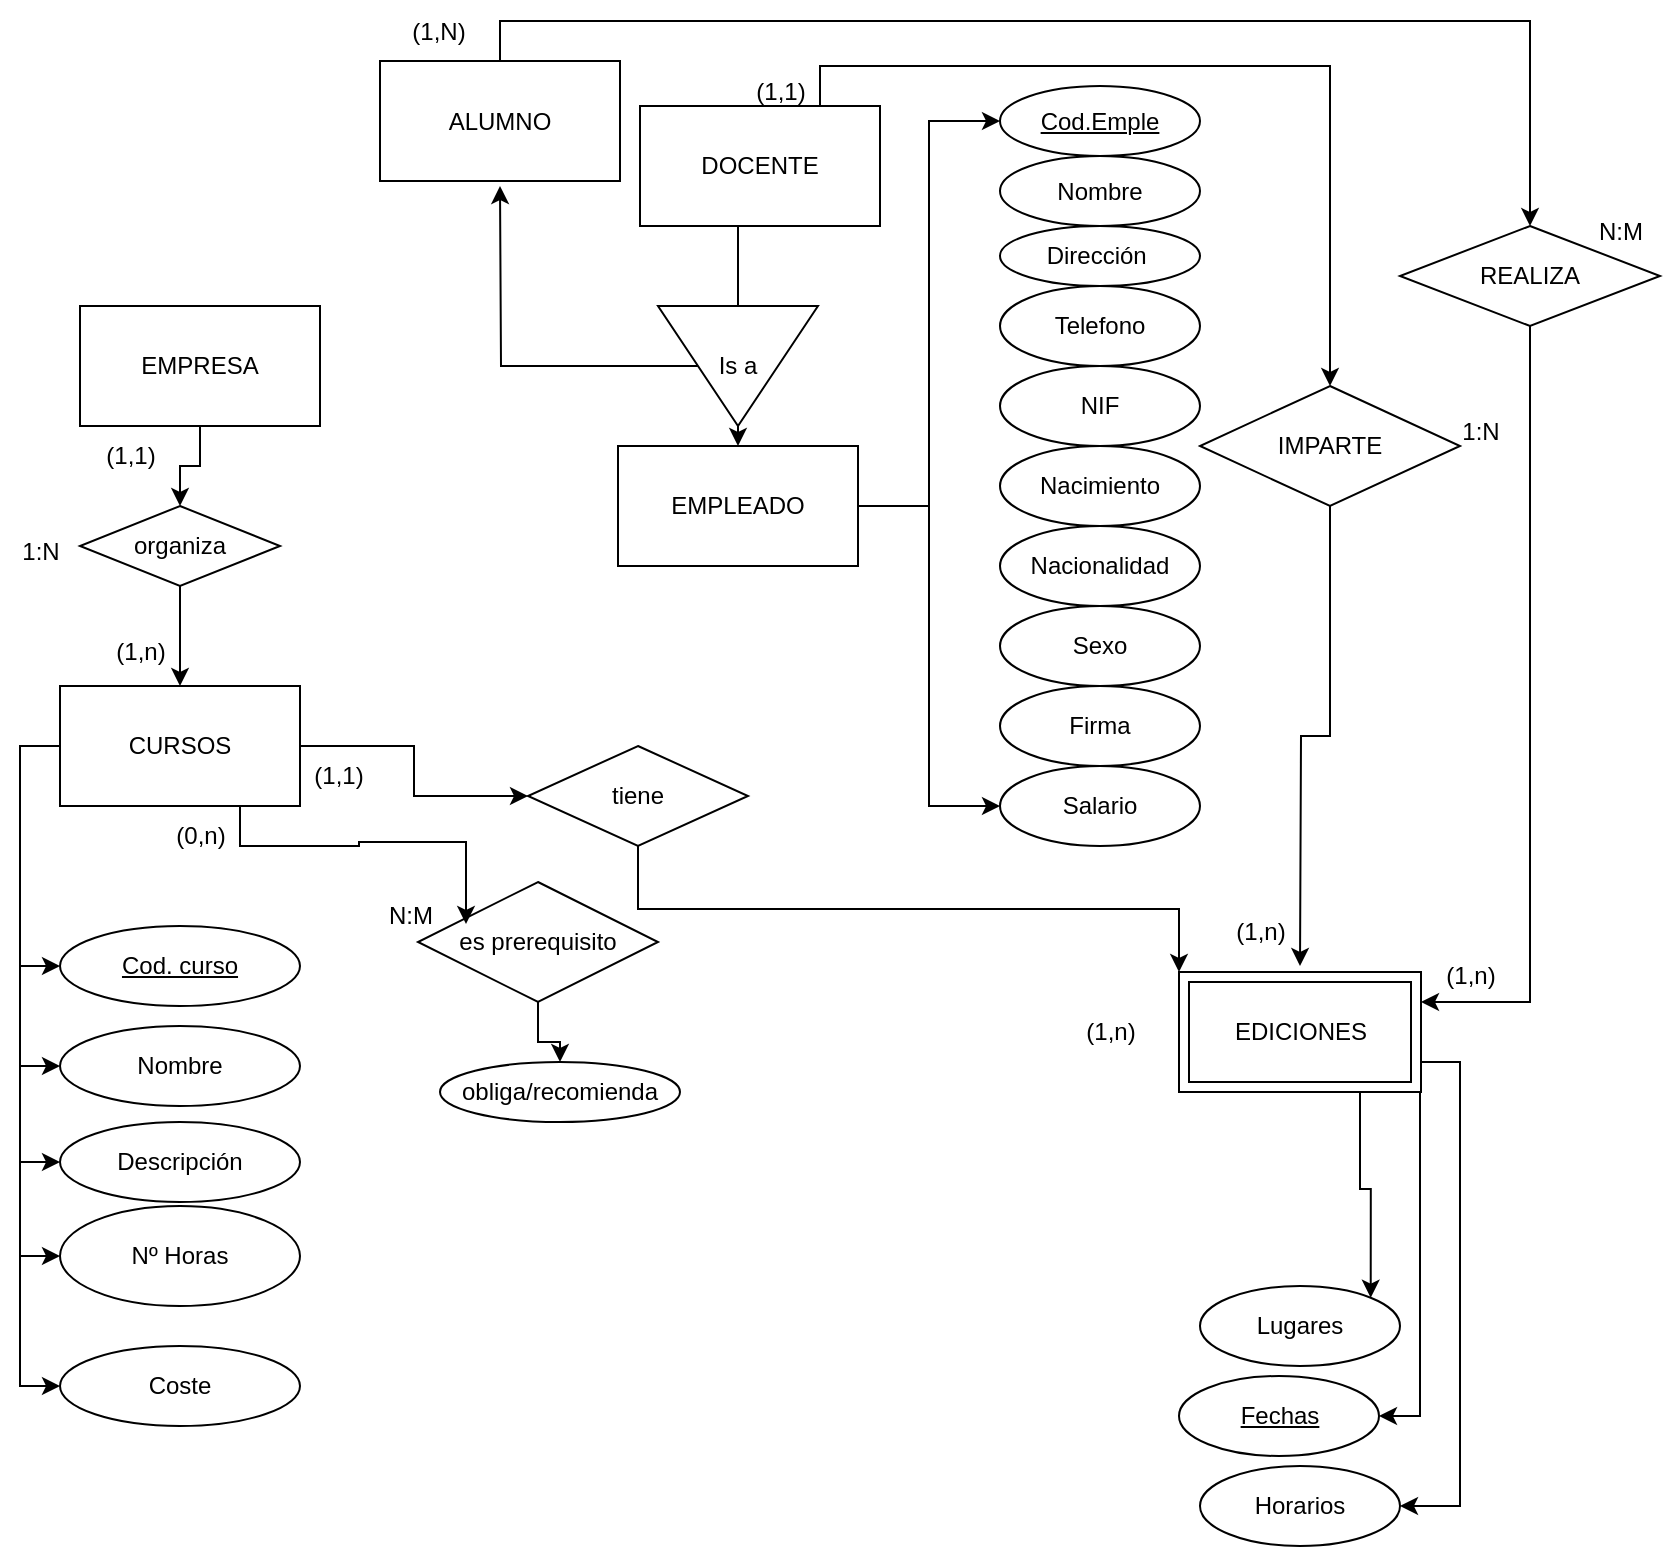<mxfile version="22.0.2" type="device">
  <diagram name="Página-1" id="9pl-J5FTXQIVaU8alMAR">
    <mxGraphModel dx="996" dy="1996" grid="1" gridSize="10" guides="1" tooltips="1" connect="1" arrows="1" fold="1" page="1" pageScale="1" pageWidth="827" pageHeight="1169" math="0" shadow="0">
      <root>
        <mxCell id="0" />
        <mxCell id="1" parent="0" />
        <mxCell id="3PM7LBWE8S_9KVwZRtls-3" value="" style="edgeStyle=orthogonalEdgeStyle;rounded=0;orthogonalLoop=1;jettySize=auto;html=1;" edge="1" parent="1" source="3PM7LBWE8S_9KVwZRtls-1" target="3PM7LBWE8S_9KVwZRtls-2">
          <mxGeometry relative="1" as="geometry" />
        </mxCell>
        <mxCell id="3PM7LBWE8S_9KVwZRtls-1" value="EMPRESA" style="rounded=0;whiteSpace=wrap;html=1;" vertex="1" parent="1">
          <mxGeometry x="80" y="30" width="120" height="60" as="geometry" />
        </mxCell>
        <mxCell id="3PM7LBWE8S_9KVwZRtls-5" value="" style="edgeStyle=orthogonalEdgeStyle;rounded=0;orthogonalLoop=1;jettySize=auto;html=1;" edge="1" parent="1" source="3PM7LBWE8S_9KVwZRtls-2" target="3PM7LBWE8S_9KVwZRtls-4">
          <mxGeometry relative="1" as="geometry" />
        </mxCell>
        <mxCell id="3PM7LBWE8S_9KVwZRtls-2" value="organiza" style="rhombus;whiteSpace=wrap;html=1;rounded=0;" vertex="1" parent="1">
          <mxGeometry x="80" y="130" width="100" height="40" as="geometry" />
        </mxCell>
        <mxCell id="3PM7LBWE8S_9KVwZRtls-11" style="edgeStyle=orthogonalEdgeStyle;rounded=0;orthogonalLoop=1;jettySize=auto;html=1;exitX=0;exitY=0.5;exitDx=0;exitDy=0;entryX=0;entryY=0.5;entryDx=0;entryDy=0;" edge="1" parent="1" source="3PM7LBWE8S_9KVwZRtls-4" target="3PM7LBWE8S_9KVwZRtls-6">
          <mxGeometry relative="1" as="geometry" />
        </mxCell>
        <mxCell id="3PM7LBWE8S_9KVwZRtls-12" style="edgeStyle=orthogonalEdgeStyle;rounded=0;orthogonalLoop=1;jettySize=auto;html=1;exitX=0;exitY=0.5;exitDx=0;exitDy=0;entryX=0;entryY=0.5;entryDx=0;entryDy=0;" edge="1" parent="1" source="3PM7LBWE8S_9KVwZRtls-4" target="3PM7LBWE8S_9KVwZRtls-7">
          <mxGeometry relative="1" as="geometry" />
        </mxCell>
        <mxCell id="3PM7LBWE8S_9KVwZRtls-13" style="edgeStyle=orthogonalEdgeStyle;rounded=0;orthogonalLoop=1;jettySize=auto;html=1;exitX=0;exitY=0.5;exitDx=0;exitDy=0;entryX=0;entryY=0.5;entryDx=0;entryDy=0;" edge="1" parent="1" source="3PM7LBWE8S_9KVwZRtls-4" target="3PM7LBWE8S_9KVwZRtls-8">
          <mxGeometry relative="1" as="geometry" />
        </mxCell>
        <mxCell id="3PM7LBWE8S_9KVwZRtls-14" style="edgeStyle=orthogonalEdgeStyle;rounded=0;orthogonalLoop=1;jettySize=auto;html=1;exitX=0;exitY=0.5;exitDx=0;exitDy=0;entryX=0;entryY=0.5;entryDx=0;entryDy=0;" edge="1" parent="1" source="3PM7LBWE8S_9KVwZRtls-4" target="3PM7LBWE8S_9KVwZRtls-9">
          <mxGeometry relative="1" as="geometry" />
        </mxCell>
        <mxCell id="3PM7LBWE8S_9KVwZRtls-15" style="edgeStyle=orthogonalEdgeStyle;rounded=0;orthogonalLoop=1;jettySize=auto;html=1;exitX=0;exitY=0.5;exitDx=0;exitDy=0;entryX=0;entryY=0.5;entryDx=0;entryDy=0;" edge="1" parent="1" source="3PM7LBWE8S_9KVwZRtls-4" target="3PM7LBWE8S_9KVwZRtls-10">
          <mxGeometry relative="1" as="geometry" />
        </mxCell>
        <mxCell id="3PM7LBWE8S_9KVwZRtls-4" value="CURSOS" style="whiteSpace=wrap;html=1;rounded=0;" vertex="1" parent="1">
          <mxGeometry x="70" y="220" width="120" height="60" as="geometry" />
        </mxCell>
        <mxCell id="3PM7LBWE8S_9KVwZRtls-6" value="Coste" style="ellipse;whiteSpace=wrap;html=1;" vertex="1" parent="1">
          <mxGeometry x="70" y="550" width="120" height="40" as="geometry" />
        </mxCell>
        <mxCell id="3PM7LBWE8S_9KVwZRtls-7" value="Nº Horas" style="ellipse;whiteSpace=wrap;html=1;" vertex="1" parent="1">
          <mxGeometry x="70" y="480" width="120" height="50" as="geometry" />
        </mxCell>
        <mxCell id="3PM7LBWE8S_9KVwZRtls-8" value="Descripción" style="ellipse;whiteSpace=wrap;html=1;" vertex="1" parent="1">
          <mxGeometry x="70" y="438" width="120" height="40" as="geometry" />
        </mxCell>
        <mxCell id="3PM7LBWE8S_9KVwZRtls-9" value="Nombre" style="ellipse;whiteSpace=wrap;html=1;" vertex="1" parent="1">
          <mxGeometry x="70" y="390" width="120" height="40" as="geometry" />
        </mxCell>
        <mxCell id="3PM7LBWE8S_9KVwZRtls-10" value="&lt;u&gt;Cod. curso&lt;/u&gt;" style="ellipse;whiteSpace=wrap;html=1;" vertex="1" parent="1">
          <mxGeometry x="70" y="340" width="120" height="40" as="geometry" />
        </mxCell>
        <mxCell id="3PM7LBWE8S_9KVwZRtls-51" style="edgeStyle=orthogonalEdgeStyle;rounded=0;orthogonalLoop=1;jettySize=auto;html=1;exitX=1;exitY=0.75;exitDx=0;exitDy=0;entryX=1;entryY=0.5;entryDx=0;entryDy=0;" edge="1" parent="1" source="3PM7LBWE8S_9KVwZRtls-16" target="3PM7LBWE8S_9KVwZRtls-43">
          <mxGeometry relative="1" as="geometry" />
        </mxCell>
        <mxCell id="3PM7LBWE8S_9KVwZRtls-52" style="edgeStyle=orthogonalEdgeStyle;rounded=0;orthogonalLoop=1;jettySize=auto;html=1;exitX=1;exitY=1;exitDx=0;exitDy=0;entryX=1;entryY=0.5;entryDx=0;entryDy=0;" edge="1" parent="1" source="3PM7LBWE8S_9KVwZRtls-16" target="3PM7LBWE8S_9KVwZRtls-44">
          <mxGeometry relative="1" as="geometry" />
        </mxCell>
        <mxCell id="3PM7LBWE8S_9KVwZRtls-53" style="edgeStyle=orthogonalEdgeStyle;rounded=0;orthogonalLoop=1;jettySize=auto;html=1;exitX=0.75;exitY=1;exitDx=0;exitDy=0;entryX=1;entryY=0;entryDx=0;entryDy=0;" edge="1" parent="1" source="3PM7LBWE8S_9KVwZRtls-16" target="3PM7LBWE8S_9KVwZRtls-45">
          <mxGeometry relative="1" as="geometry" />
        </mxCell>
        <mxCell id="3PM7LBWE8S_9KVwZRtls-16" value="EDICIONES" style="whiteSpace=wrap;html=1;rounded=0;" vertex="1" parent="1">
          <mxGeometry x="630" y="363" width="120" height="60" as="geometry" />
        </mxCell>
        <mxCell id="3PM7LBWE8S_9KVwZRtls-39" style="edgeStyle=orthogonalEdgeStyle;rounded=0;orthogonalLoop=1;jettySize=auto;html=1;exitX=1;exitY=0.5;exitDx=0;exitDy=0;entryX=0;entryY=0.5;entryDx=0;entryDy=0;" edge="1" parent="1" source="3PM7LBWE8S_9KVwZRtls-18" target="3PM7LBWE8S_9KVwZRtls-22">
          <mxGeometry relative="1" as="geometry" />
        </mxCell>
        <mxCell id="3PM7LBWE8S_9KVwZRtls-40" style="edgeStyle=orthogonalEdgeStyle;rounded=0;orthogonalLoop=1;jettySize=auto;html=1;exitX=1;exitY=0.5;exitDx=0;exitDy=0;entryX=0;entryY=0.5;entryDx=0;entryDy=0;" edge="1" parent="1" source="3PM7LBWE8S_9KVwZRtls-18" target="3PM7LBWE8S_9KVwZRtls-27">
          <mxGeometry relative="1" as="geometry" />
        </mxCell>
        <mxCell id="3PM7LBWE8S_9KVwZRtls-18" value="EMPLEADO" style="whiteSpace=wrap;html=1;rounded=0;" vertex="1" parent="1">
          <mxGeometry x="349" y="100" width="120" height="60" as="geometry" />
        </mxCell>
        <mxCell id="3PM7LBWE8S_9KVwZRtls-21" value="Nombre" style="ellipse;whiteSpace=wrap;html=1;align=center;" vertex="1" parent="1">
          <mxGeometry x="540" y="-45" width="100" height="35" as="geometry" />
        </mxCell>
        <mxCell id="3PM7LBWE8S_9KVwZRtls-22" value="&lt;u&gt;Cod.Emple&lt;/u&gt;" style="ellipse;whiteSpace=wrap;html=1;align=center;" vertex="1" parent="1">
          <mxGeometry x="540" y="-80" width="100" height="35" as="geometry" />
        </mxCell>
        <mxCell id="3PM7LBWE8S_9KVwZRtls-23" value="Dirección&lt;span style=&quot;white-space: pre;&quot;&gt;&#x9;&lt;/span&gt;" style="ellipse;whiteSpace=wrap;html=1;align=center;" vertex="1" parent="1">
          <mxGeometry x="540" y="-10" width="100" height="30" as="geometry" />
        </mxCell>
        <mxCell id="3PM7LBWE8S_9KVwZRtls-27" value="Salario" style="ellipse;whiteSpace=wrap;html=1;align=center;" vertex="1" parent="1">
          <mxGeometry x="540" y="260" width="100" height="40" as="geometry" />
        </mxCell>
        <mxCell id="3PM7LBWE8S_9KVwZRtls-28" value="Firma" style="ellipse;whiteSpace=wrap;html=1;align=center;" vertex="1" parent="1">
          <mxGeometry x="540" y="220" width="100" height="40" as="geometry" />
        </mxCell>
        <mxCell id="3PM7LBWE8S_9KVwZRtls-29" value="Sexo" style="ellipse;whiteSpace=wrap;html=1;align=center;" vertex="1" parent="1">
          <mxGeometry x="540" y="180" width="100" height="40" as="geometry" />
        </mxCell>
        <mxCell id="3PM7LBWE8S_9KVwZRtls-30" value="Nacionalidad" style="ellipse;whiteSpace=wrap;html=1;align=center;" vertex="1" parent="1">
          <mxGeometry x="540" y="140" width="100" height="40" as="geometry" />
        </mxCell>
        <mxCell id="3PM7LBWE8S_9KVwZRtls-31" value="Nacimiento" style="ellipse;whiteSpace=wrap;html=1;align=center;" vertex="1" parent="1">
          <mxGeometry x="540" y="100" width="100" height="40" as="geometry" />
        </mxCell>
        <mxCell id="3PM7LBWE8S_9KVwZRtls-32" value="NIF" style="ellipse;whiteSpace=wrap;html=1;align=center;" vertex="1" parent="1">
          <mxGeometry x="540" y="60" width="100" height="40" as="geometry" />
        </mxCell>
        <mxCell id="3PM7LBWE8S_9KVwZRtls-33" value="Telefono" style="ellipse;whiteSpace=wrap;html=1;align=center;" vertex="1" parent="1">
          <mxGeometry x="540" y="20" width="100" height="40" as="geometry" />
        </mxCell>
        <mxCell id="3PM7LBWE8S_9KVwZRtls-42" value="" style="edgeStyle=orthogonalEdgeStyle;rounded=0;orthogonalLoop=1;jettySize=auto;html=1;" edge="1" parent="1" source="3PM7LBWE8S_9KVwZRtls-4" target="3PM7LBWE8S_9KVwZRtls-41">
          <mxGeometry relative="1" as="geometry">
            <mxPoint x="190" y="250" as="sourcePoint" />
            <mxPoint x="354" y="340" as="targetPoint" />
          </mxGeometry>
        </mxCell>
        <mxCell id="3PM7LBWE8S_9KVwZRtls-106" style="edgeStyle=orthogonalEdgeStyle;rounded=0;orthogonalLoop=1;jettySize=auto;html=1;exitX=0.5;exitY=1;exitDx=0;exitDy=0;entryX=0;entryY=0;entryDx=0;entryDy=0;" edge="1" parent="1" source="3PM7LBWE8S_9KVwZRtls-41" target="3PM7LBWE8S_9KVwZRtls-71">
          <mxGeometry relative="1" as="geometry" />
        </mxCell>
        <mxCell id="3PM7LBWE8S_9KVwZRtls-41" value="tiene" style="shape=rhombus;perimeter=rhombusPerimeter;whiteSpace=wrap;html=1;align=center;" vertex="1" parent="1">
          <mxGeometry x="304" y="250" width="110" height="50" as="geometry" />
        </mxCell>
        <mxCell id="3PM7LBWE8S_9KVwZRtls-43" value="Horarios" style="ellipse;whiteSpace=wrap;html=1;align=center;" vertex="1" parent="1">
          <mxGeometry x="640" y="610" width="100" height="40" as="geometry" />
        </mxCell>
        <mxCell id="3PM7LBWE8S_9KVwZRtls-44" value="&lt;u&gt;Fechas&lt;/u&gt;" style="ellipse;whiteSpace=wrap;html=1;align=center;" vertex="1" parent="1">
          <mxGeometry x="629.5" y="565" width="100" height="40" as="geometry" />
        </mxCell>
        <mxCell id="3PM7LBWE8S_9KVwZRtls-45" value="Lugares" style="ellipse;whiteSpace=wrap;html=1;align=center;" vertex="1" parent="1">
          <mxGeometry x="640" y="520" width="100" height="40" as="geometry" />
        </mxCell>
        <mxCell id="3PM7LBWE8S_9KVwZRtls-76" value="" style="edgeStyle=orthogonalEdgeStyle;rounded=0;orthogonalLoop=1;jettySize=auto;html=1;" edge="1" parent="1" source="3PM7LBWE8S_9KVwZRtls-58" target="3PM7LBWE8S_9KVwZRtls-75">
          <mxGeometry relative="1" as="geometry" />
        </mxCell>
        <mxCell id="3PM7LBWE8S_9KVwZRtls-58" value="es prerequisito" style="shape=rhombus;perimeter=rhombusPerimeter;whiteSpace=wrap;html=1;align=center;" vertex="1" parent="1">
          <mxGeometry x="249" y="318" width="120" height="60" as="geometry" />
        </mxCell>
        <mxCell id="3PM7LBWE8S_9KVwZRtls-62" value="ALUMNO" style="whiteSpace=wrap;html=1;rounded=0;" vertex="1" parent="1">
          <mxGeometry x="230" y="-92.5" width="120" height="60" as="geometry" />
        </mxCell>
        <mxCell id="3PM7LBWE8S_9KVwZRtls-68" value="(1,1)" style="text;html=1;align=center;verticalAlign=middle;resizable=0;points=[];autosize=1;strokeColor=none;fillColor=none;" vertex="1" parent="1">
          <mxGeometry x="80" y="90" width="50" height="30" as="geometry" />
        </mxCell>
        <mxCell id="3PM7LBWE8S_9KVwZRtls-69" value="1:N" style="text;html=1;align=center;verticalAlign=middle;resizable=0;points=[];autosize=1;strokeColor=none;fillColor=none;" vertex="1" parent="1">
          <mxGeometry x="40" y="138" width="40" height="30" as="geometry" />
        </mxCell>
        <mxCell id="3PM7LBWE8S_9KVwZRtls-70" value="(1,n)&lt;br&gt;" style="text;html=1;align=center;verticalAlign=middle;resizable=0;points=[];autosize=1;strokeColor=none;fillColor=none;" vertex="1" parent="1">
          <mxGeometry x="85" y="188" width="50" height="30" as="geometry" />
        </mxCell>
        <mxCell id="3PM7LBWE8S_9KVwZRtls-71" value="EDICIONES" style="shape=ext;margin=3;double=1;whiteSpace=wrap;html=1;align=center;" vertex="1" parent="1">
          <mxGeometry x="629.5" y="363" width="121" height="60" as="geometry" />
        </mxCell>
        <mxCell id="3PM7LBWE8S_9KVwZRtls-72" value="(1,n)" style="text;html=1;align=center;verticalAlign=middle;resizable=0;points=[];autosize=1;strokeColor=none;fillColor=none;" vertex="1" parent="1">
          <mxGeometry x="570" y="378" width="50" height="30" as="geometry" />
        </mxCell>
        <mxCell id="3PM7LBWE8S_9KVwZRtls-73" value="(1,1)" style="text;html=1;align=center;verticalAlign=middle;resizable=0;points=[];autosize=1;strokeColor=none;fillColor=none;" vertex="1" parent="1">
          <mxGeometry x="184" y="250" width="50" height="30" as="geometry" />
        </mxCell>
        <mxCell id="3PM7LBWE8S_9KVwZRtls-74" style="edgeStyle=orthogonalEdgeStyle;rounded=0;orthogonalLoop=1;jettySize=auto;html=1;exitX=0.75;exitY=1;exitDx=0;exitDy=0;entryX=0.2;entryY=0.35;entryDx=0;entryDy=0;entryPerimeter=0;" edge="1" parent="1" source="3PM7LBWE8S_9KVwZRtls-4" target="3PM7LBWE8S_9KVwZRtls-58">
          <mxGeometry relative="1" as="geometry" />
        </mxCell>
        <mxCell id="3PM7LBWE8S_9KVwZRtls-75" value="obliga/recomienda" style="ellipse;whiteSpace=wrap;html=1;" vertex="1" parent="1">
          <mxGeometry x="260" y="408" width="120" height="30" as="geometry" />
        </mxCell>
        <mxCell id="3PM7LBWE8S_9KVwZRtls-77" value="(0,n)" style="text;html=1;align=center;verticalAlign=middle;resizable=0;points=[];autosize=1;strokeColor=none;fillColor=none;" vertex="1" parent="1">
          <mxGeometry x="115" y="280" width="50" height="30" as="geometry" />
        </mxCell>
        <mxCell id="3PM7LBWE8S_9KVwZRtls-80" value="N:M" style="text;html=1;align=center;verticalAlign=middle;resizable=0;points=[];autosize=1;strokeColor=none;fillColor=none;" vertex="1" parent="1">
          <mxGeometry x="220" y="320" width="50" height="30" as="geometry" />
        </mxCell>
        <mxCell id="3PM7LBWE8S_9KVwZRtls-85" style="edgeStyle=orthogonalEdgeStyle;rounded=0;orthogonalLoop=1;jettySize=auto;html=1;exitX=0.5;exitY=1;exitDx=0;exitDy=0;" edge="1" parent="1" source="3PM7LBWE8S_9KVwZRtls-82">
          <mxGeometry relative="1" as="geometry">
            <mxPoint x="290" y="-30" as="targetPoint" />
          </mxGeometry>
        </mxCell>
        <mxCell id="3PM7LBWE8S_9KVwZRtls-93" style="edgeStyle=orthogonalEdgeStyle;rounded=0;orthogonalLoop=1;jettySize=auto;html=1;exitX=1;exitY=0.5;exitDx=0;exitDy=0;entryX=0.5;entryY=0;entryDx=0;entryDy=0;" edge="1" parent="1" source="3PM7LBWE8S_9KVwZRtls-82" target="3PM7LBWE8S_9KVwZRtls-18">
          <mxGeometry relative="1" as="geometry" />
        </mxCell>
        <mxCell id="3PM7LBWE8S_9KVwZRtls-94" style="edgeStyle=orthogonalEdgeStyle;rounded=0;orthogonalLoop=1;jettySize=auto;html=1;exitX=0;exitY=0.5;exitDx=0;exitDy=0;" edge="1" parent="1" source="3PM7LBWE8S_9KVwZRtls-82">
          <mxGeometry relative="1" as="geometry">
            <mxPoint x="409" y="-30" as="targetPoint" />
          </mxGeometry>
        </mxCell>
        <mxCell id="3PM7LBWE8S_9KVwZRtls-82" value="Is a" style="triangle;whiteSpace=wrap;html=1;direction=south;" vertex="1" parent="1">
          <mxGeometry x="369" y="30" width="80" height="60" as="geometry" />
        </mxCell>
        <mxCell id="3PM7LBWE8S_9KVwZRtls-83" value="DOCENTE" style="whiteSpace=wrap;html=1;" vertex="1" parent="1">
          <mxGeometry x="360" y="-70" width="120" height="60" as="geometry" />
        </mxCell>
        <mxCell id="3PM7LBWE8S_9KVwZRtls-89" value="" style="edgeStyle=orthogonalEdgeStyle;rounded=0;orthogonalLoop=1;jettySize=auto;html=1;exitX=0.75;exitY=0;exitDx=0;exitDy=0;" edge="1" parent="1" source="3PM7LBWE8S_9KVwZRtls-83" target="3PM7LBWE8S_9KVwZRtls-88">
          <mxGeometry relative="1" as="geometry">
            <mxPoint x="700" y="362" as="targetPoint" />
            <mxPoint x="455" y="-130" as="sourcePoint" />
          </mxGeometry>
        </mxCell>
        <mxCell id="3PM7LBWE8S_9KVwZRtls-96" style="edgeStyle=orthogonalEdgeStyle;rounded=0;orthogonalLoop=1;jettySize=auto;html=1;exitX=0.5;exitY=1;exitDx=0;exitDy=0;" edge="1" parent="1" source="3PM7LBWE8S_9KVwZRtls-88">
          <mxGeometry relative="1" as="geometry">
            <mxPoint x="690" y="360" as="targetPoint" />
          </mxGeometry>
        </mxCell>
        <mxCell id="3PM7LBWE8S_9KVwZRtls-88" value="IMPARTE" style="rhombus;whiteSpace=wrap;html=1;" vertex="1" parent="1">
          <mxGeometry x="640" y="70" width="130" height="60" as="geometry" />
        </mxCell>
        <mxCell id="3PM7LBWE8S_9KVwZRtls-98" value="" style="edgeStyle=orthogonalEdgeStyle;rounded=0;orthogonalLoop=1;jettySize=auto;html=1;exitX=0.5;exitY=0;exitDx=0;exitDy=0;entryX=0.5;entryY=0;entryDx=0;entryDy=0;" edge="1" parent="1" source="3PM7LBWE8S_9KVwZRtls-62" target="3PM7LBWE8S_9KVwZRtls-97">
          <mxGeometry relative="1" as="geometry">
            <mxPoint x="290" y="-92" as="sourcePoint" />
            <mxPoint x="751" y="378" as="targetPoint" />
          </mxGeometry>
        </mxCell>
        <mxCell id="3PM7LBWE8S_9KVwZRtls-99" style="edgeStyle=orthogonalEdgeStyle;rounded=0;orthogonalLoop=1;jettySize=auto;html=1;exitX=0.5;exitY=1;exitDx=0;exitDy=0;entryX=1;entryY=0.25;entryDx=0;entryDy=0;" edge="1" parent="1" source="3PM7LBWE8S_9KVwZRtls-97" target="3PM7LBWE8S_9KVwZRtls-71">
          <mxGeometry relative="1" as="geometry" />
        </mxCell>
        <mxCell id="3PM7LBWE8S_9KVwZRtls-97" value="REALIZA" style="rhombus;whiteSpace=wrap;html=1;" vertex="1" parent="1">
          <mxGeometry x="740" y="-10" width="130" height="50" as="geometry" />
        </mxCell>
        <mxCell id="3PM7LBWE8S_9KVwZRtls-100" value="(1,N)" style="text;html=1;align=center;verticalAlign=middle;resizable=0;points=[];autosize=1;strokeColor=none;fillColor=none;" vertex="1" parent="1">
          <mxGeometry x="234" y="-122.5" width="50" height="30" as="geometry" />
        </mxCell>
        <mxCell id="3PM7LBWE8S_9KVwZRtls-101" value="N:M" style="text;html=1;align=center;verticalAlign=middle;resizable=0;points=[];autosize=1;strokeColor=none;fillColor=none;" vertex="1" parent="1">
          <mxGeometry x="825" y="-22" width="50" height="30" as="geometry" />
        </mxCell>
        <mxCell id="3PM7LBWE8S_9KVwZRtls-102" value="(1,n)" style="text;html=1;align=center;verticalAlign=middle;resizable=0;points=[];autosize=1;strokeColor=none;fillColor=none;" vertex="1" parent="1">
          <mxGeometry x="750" y="350" width="50" height="30" as="geometry" />
        </mxCell>
        <mxCell id="3PM7LBWE8S_9KVwZRtls-103" value="1:N" style="text;html=1;align=center;verticalAlign=middle;resizable=0;points=[];autosize=1;strokeColor=none;fillColor=none;" vertex="1" parent="1">
          <mxGeometry x="760" y="78" width="40" height="30" as="geometry" />
        </mxCell>
        <mxCell id="3PM7LBWE8S_9KVwZRtls-104" value="(1,1)" style="text;html=1;align=center;verticalAlign=middle;resizable=0;points=[];autosize=1;strokeColor=none;fillColor=none;" vertex="1" parent="1">
          <mxGeometry x="405" y="-92" width="50" height="30" as="geometry" />
        </mxCell>
        <mxCell id="3PM7LBWE8S_9KVwZRtls-105" value="(1,n)" style="text;html=1;align=center;verticalAlign=middle;resizable=0;points=[];autosize=1;strokeColor=none;fillColor=none;" vertex="1" parent="1">
          <mxGeometry x="645" y="328" width="50" height="30" as="geometry" />
        </mxCell>
      </root>
    </mxGraphModel>
  </diagram>
</mxfile>
